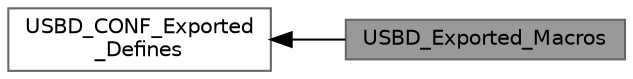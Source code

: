 digraph "USBD_Exported_Macros"
{
 // LATEX_PDF_SIZE
  bgcolor="transparent";
  edge [fontname=Helvetica,fontsize=10,labelfontname=Helvetica,labelfontsize=10];
  node [fontname=Helvetica,fontsize=10,shape=box,height=0.2,width=0.4];
  rankdir=LR;
  Node2 [label="USBD_CONF_Exported\l_Defines",height=0.2,width=0.4,color="grey40", fillcolor="white", style="filled",URL="$group__USBD__CONF__Exported__Defines.html",tooltip=" "];
  Node1 [label="USBD_Exported_Macros",height=0.2,width=0.4,color="gray40", fillcolor="grey60", style="filled", fontcolor="black",tooltip=" "];
  Node2->Node1 [shape=plaintext, dir="back", style="solid"];
}
